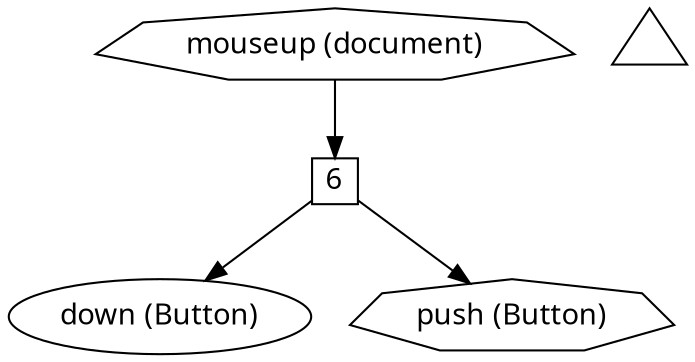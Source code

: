 digraph bender {
  node [fontname="Avenir Next"];
  edge [fontname="Avenir Next"];

  mouseup [label="mouseup (document)", shape=septagon];
  down [label="down (Button)"];
  pushed [label="push (Button)", shape=septagon];
  w6 [label="6", shape=square, fixedsize=true, width=0.3];
  mouseup -> w6;
  w6 -> down;
  w6 -> pushed;

  t [label="", shape=triangle, fixedsize=true, width=0.5];

}
